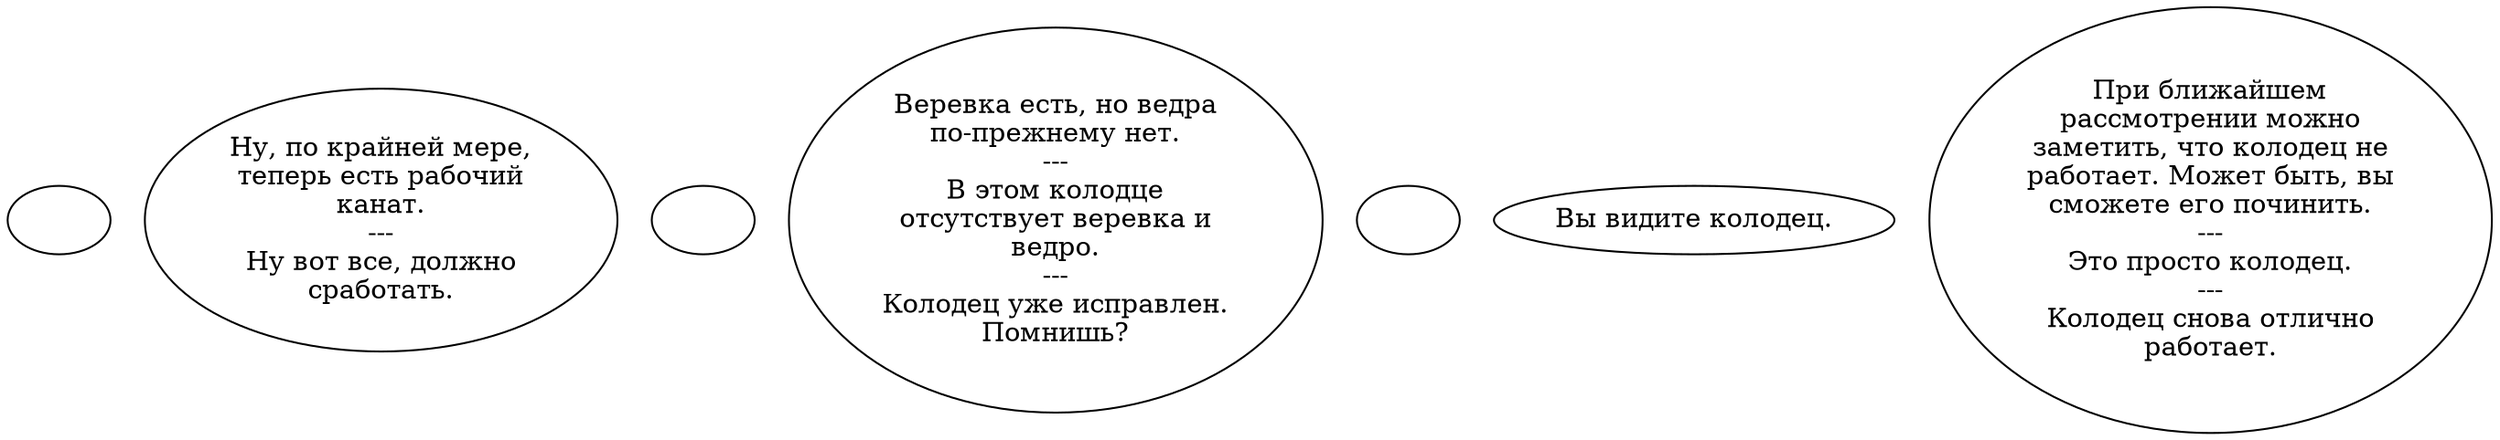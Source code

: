 digraph tribei1 {
  "start" [style=filled       fillcolor="#FFFFFF"       color="#000000"]
  "start" [label=""]
  "use_obj_on_p_proc" [style=filled       fillcolor="#FFFFFF"       color="#000000"]
  "use_obj_on_p_proc" [label="Ну, по крайней мере,\nтеперь есть рабочий\nканат.\n---\nНу вот все, должно\nсработать."]
  "use_skill_on_p_proc" [style=filled       fillcolor="#FFFFFF"       color="#000000"]
  "use_skill_on_p_proc" [label=""]
  "use_p_proc" [style=filled       fillcolor="#FFFFFF"       color="#000000"]
  "use_p_proc" [label="Веревка есть, но ведра\nпо-прежнему нет.\n---\nВ этом колодце\nотсутствует веревка и\nведро.\n---\nКолодец уже исправлен.\nПомнишь?"]
  "destroy_p_proc" [style=filled       fillcolor="#FFFFFF"       color="#000000"]
  "destroy_p_proc" [label=""]
  "look_at_p_proc" [style=filled       fillcolor="#FFFFFF"       color="#000000"]
  "look_at_p_proc" [label="Вы видите колодец."]
  "description_p_proc" [style=filled       fillcolor="#FFFFFF"       color="#000000"]
  "description_p_proc" [label="При ближайшем\nрассмотрении можно\nзаметить, что колодец не\nработает. Может быть, вы\nсможете его починить.\n---\nЭто просто колодец.\n---\nКолодец снова отлично\nработает."]
}